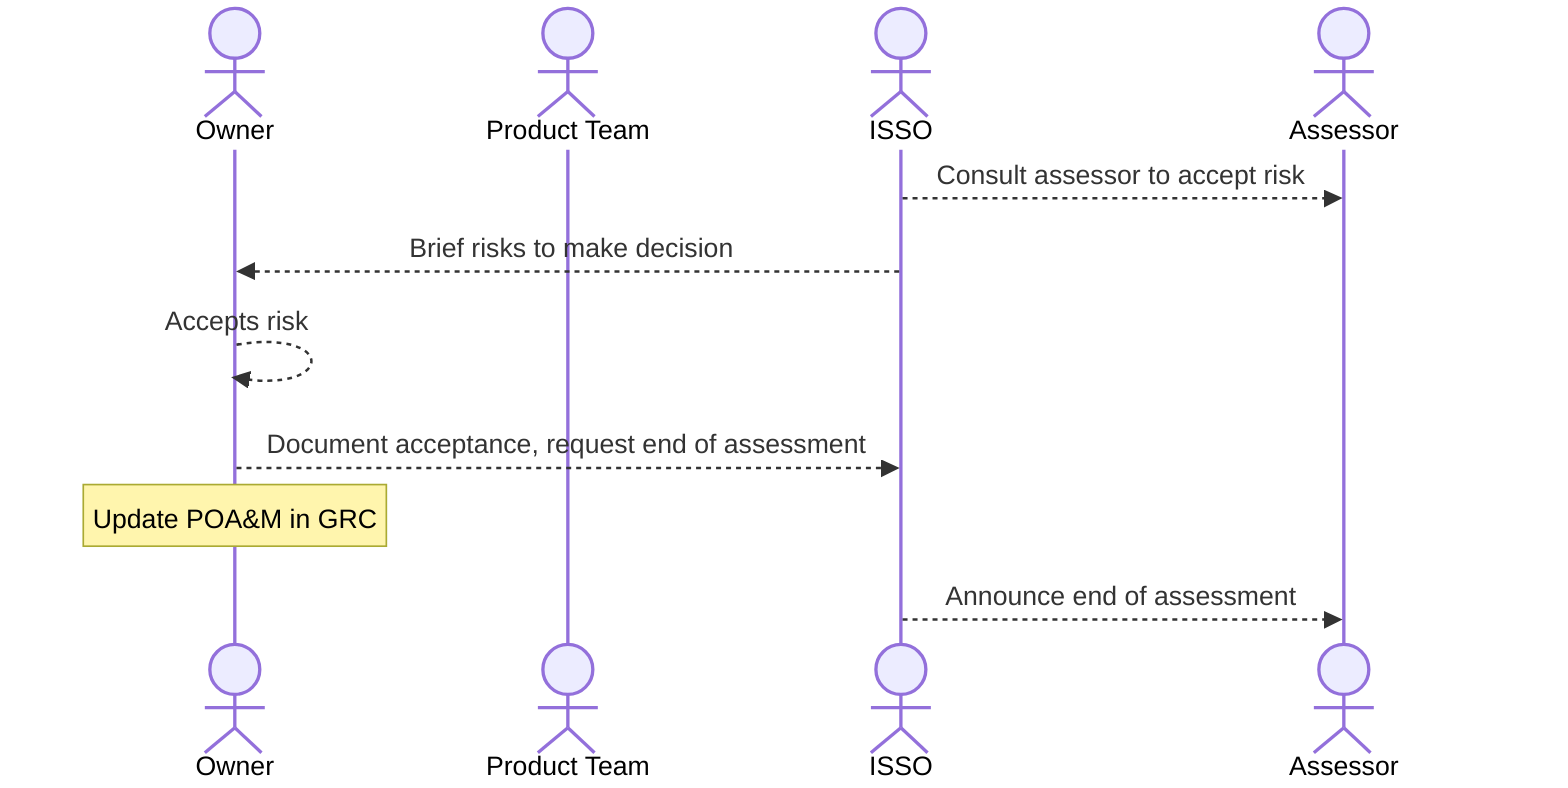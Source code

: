 sequenceDiagram
    actor Owner
    actor Product Team
    actor ISSO
    actor Assessor
    ISSO-->>Assessor: Consult assessor to accept risk
    ISSO-->>Owner: Brief risks to make decision
    Owner-->>Owner: Accepts risk
    Owner-->>ISSO: Document acceptance, request end of assessment
    Note over Owner: Update POA&M in GRC
    ISSO-->>Assessor: Announce end of assessment